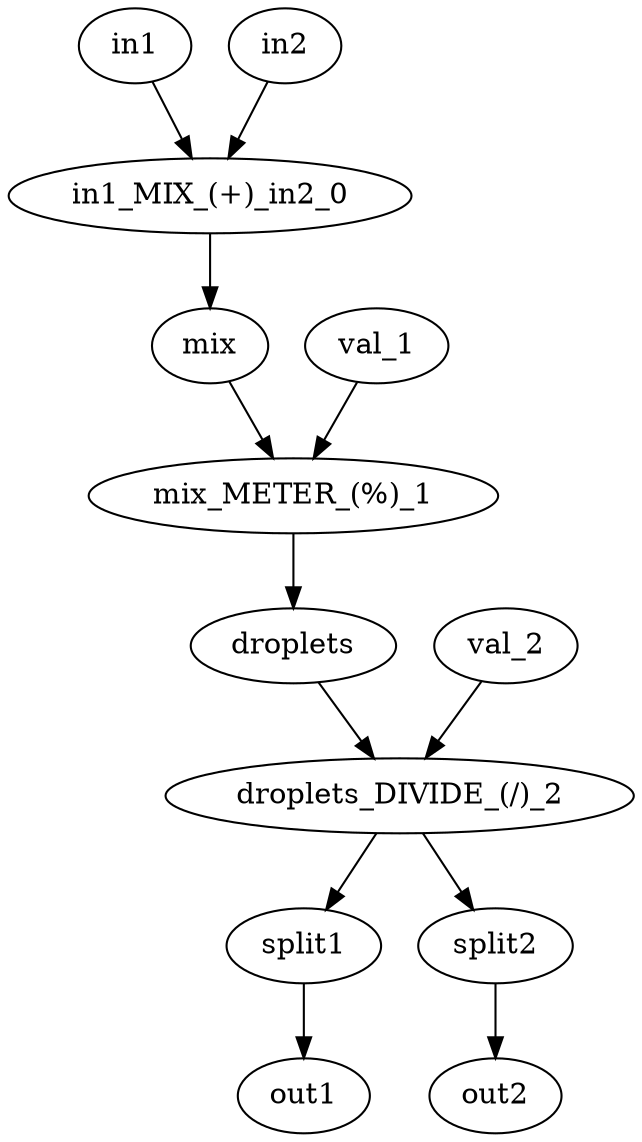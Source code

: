 strict digraph "" {
	in1 -> "in1_MIX_(+)_in2_0";
	in2 -> "in1_MIX_(+)_in2_0";
	mix -> "mix_METER_(%)_1";
	"in1_MIX_(+)_in2_0" -> mix;
	droplets -> "droplets_DIVIDE_(/)_2";
	"mix_METER_(%)_1" -> droplets;
	val_1 -> "mix_METER_(%)_1";
	split1 -> out1;
	split2 -> out2;
	"droplets_DIVIDE_(/)_2" -> split1;
	"droplets_DIVIDE_(/)_2" -> split2;
	val_2 -> "droplets_DIVIDE_(/)_2";
}
